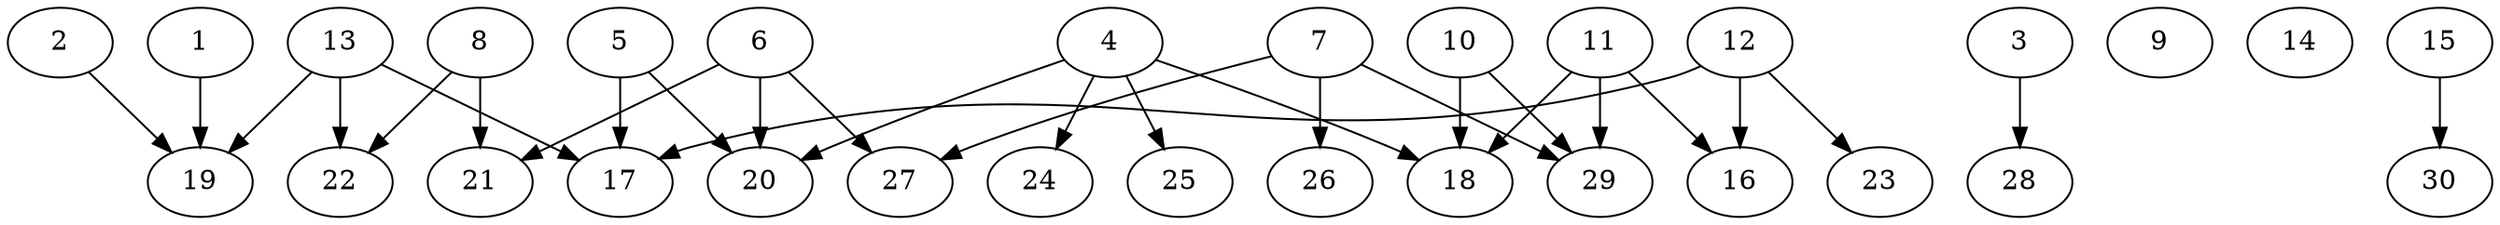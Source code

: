 // DAG automatically generated by daggen at Wed Apr 12 12:21:06 2017
// ./daggen --dot -n 30 --jump=5 --fat=0.8 --regularity=0.6 --density=0.2 
digraph G {
  1 [size="28991029248", alpha="0.18"]
  1 -> 19 [size ="75497472"]
  2 [size="6550542327", alpha="0.10"]
  2 -> 19 [size ="411041792"]
  3 [size="68719476736", alpha="0.03"]
  3 -> 28 [size ="134217728"]
  4 [size="72795482448", alpha="0.14"]
  4 -> 18 [size ="134217728"]
  4 -> 20 [size ="134217728"]
  4 -> 24 [size ="134217728"]
  4 -> 25 [size ="134217728"]
  5 [size="161164907613", alpha="0.04"]
  5 -> 17 [size ="209715200"]
  5 -> 20 [size ="209715200"]
  6 [size="34668694816", alpha="0.05"]
  6 -> 20 [size ="33554432"]
  6 -> 21 [size ="33554432"]
  6 -> 27 [size ="33554432"]
  7 [size="21087352093", alpha="0.05"]
  7 -> 26 [size ="679477248"]
  7 -> 27 [size ="679477248"]
  7 -> 29 [size ="679477248"]
  8 [size="68719476736", alpha="0.09"]
  8 -> 21 [size ="134217728"]
  8 -> 22 [size ="134217728"]
  9 [size="549755813888", alpha="0.07"]
  10 [size="279957466486", alpha="0.12"]
  10 -> 18 [size ="209715200"]
  10 -> 29 [size ="209715200"]
  11 [size="92002542852", alpha="0.11"]
  11 -> 16 [size ="134217728"]
  11 -> 18 [size ="134217728"]
  11 -> 29 [size ="134217728"]
  12 [size="575509537457", alpha="0.01"]
  12 -> 16 [size ="411041792"]
  12 -> 17 [size ="411041792"]
  12 -> 23 [size ="411041792"]
  13 [size="8090544330", alpha="0.05"]
  13 -> 17 [size ="134217728"]
  13 -> 19 [size ="134217728"]
  13 -> 22 [size ="134217728"]
  14 [size="25980034341", alpha="0.10"]
  15 [size="134217728000", alpha="0.14"]
  15 -> 30 [size ="209715200"]
  16 [size="28991029248", alpha="0.19"]
  17 [size="8589934592", alpha="0.07"]
  18 [size="93654493617", alpha="0.14"]
  19 [size="231928233984", alpha="0.04"]
  20 [size="283915292572", alpha="0.15"]
  21 [size="286174616548", alpha="0.02"]
  22 [size="10900338044", alpha="0.18"]
  23 [size="231928233984", alpha="0.14"]
  24 [size="8589934592", alpha="0.03"]
  25 [size="68719476736", alpha="0.14"]
  26 [size="55415547088", alpha="0.13"]
  27 [size="32539867924", alpha="0.12"]
  28 [size="963858129", alpha="0.13"]
  29 [size="276232542752", alpha="0.03"]
  30 [size="428805570640", alpha="0.07"]
}
